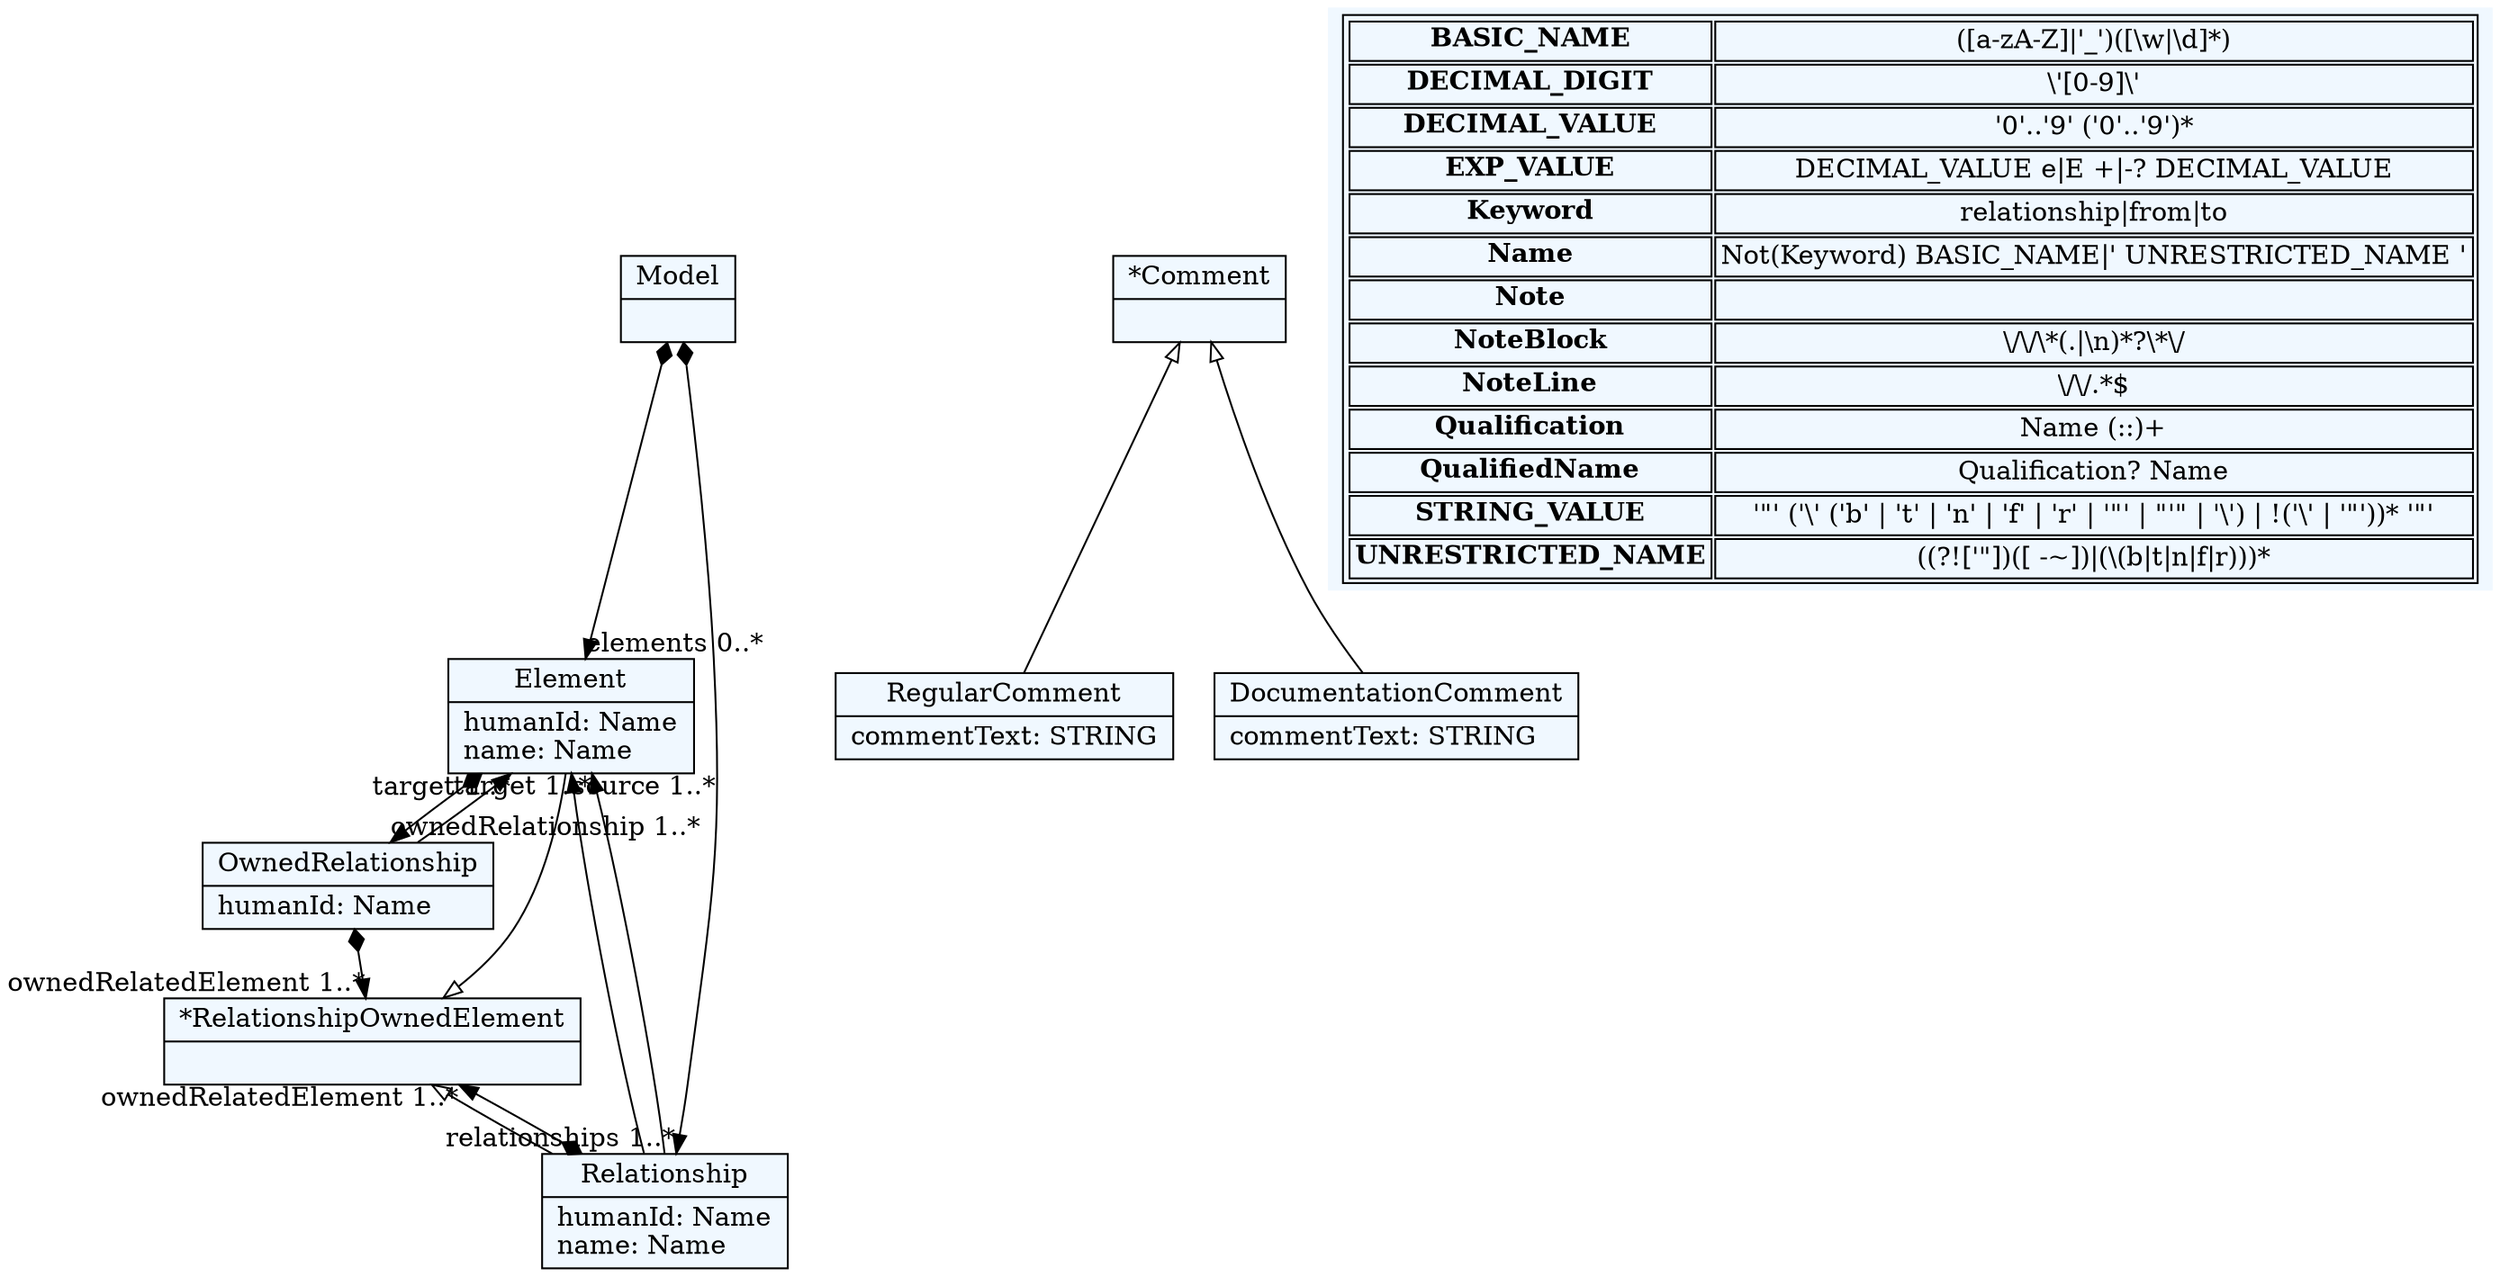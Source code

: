 
    digraph textX {
    fontname = "Bitstream Vera Sans"
    fontsize = 8
    node[
        shape=record,
        style=filled,
        fillcolor=aliceblue
    ]
    nodesep = 0.3
    edge[dir=black,arrowtail=empty]


140271266092864[ label="{Model|}"]

140271266096880[ label="{Element|humanId: Name\lname: Name\l}"]

140271266100864[ label="{Relationship|humanId: Name\lname: Name\l}"]

140271266104272[ label="{OwnedRelationship|humanId: Name\l}"]

140271266107680[ label="{*RelationshipOwnedElement|}"]

140271266111088[ label="{*Comment|}"]

140271266119424[ label="{RegularComment|commentText: STRING\l}"]

140271266123408[ label="{DocumentationComment|commentText: STRING\l}"]



140271266092864 -> 140271266096880[arrowtail=diamond, dir=both, headlabel="elements 0..*"]
140271266092864 -> 140271266100864[arrowtail=diamond, dir=both, headlabel="relationships 1..*"]
140271266096880 -> 140271266104272[arrowtail=diamond, dir=both, headlabel="ownedRelationship 1..*"]
140271266100864 -> 140271266096880[headlabel="source 1..*"]
140271266100864 -> 140271266096880[headlabel="target 1..*"]
140271266100864 -> 140271266107680[arrowtail=diamond, dir=both, headlabel="ownedRelatedElement 1..*"]
140271266104272 -> 140271266096880[headlabel="target 1..*"]
140271266104272 -> 140271266107680[arrowtail=diamond, dir=both, headlabel="ownedRelatedElement 1..*"]
140271266107680 -> 140271266096880 [dir=back]
140271266107680 -> 140271266100864 [dir=back]
140271266111088 -> 140271266119424 [dir=back]
140271266111088 -> 140271266123408 [dir=back]
match_rules [ shape=plaintext, label=< <table>
	<tr>
		<td><b>BASIC_NAME</b></td><td>([a-zA-Z]|&#x27;_&#x27;)([\w|\d]*)</td>
	</tr>
	<tr>
		<td><b>DECIMAL_DIGIT</b></td><td>\&#x27;[0-9]\&#x27;</td>
	</tr>
	<tr>
		<td><b>DECIMAL_VALUE</b></td><td>&#x27;0&#x27;..&#x27;9&#x27; (&#x27;0&#x27;..&#x27;9&#x27;)*</td>
	</tr>
	<tr>
		<td><b>EXP_VALUE</b></td><td>DECIMAL_VALUE e|E +|-? DECIMAL_VALUE</td>
	</tr>
	<tr>
		<td><b>Keyword</b></td><td>relationship|from|to</td>
	</tr>
	<tr>
		<td><b>Name</b></td><td>Not(Keyword) BASIC_NAME|&#x27; UNRESTRICTED_NAME &#x27;</td>
	</tr>
	<tr>
		<td><b>Note</b></td><td></td>
	</tr>
	<tr>
		<td><b>NoteBlock</b></td><td>\/\/\*(.|\n)*?\*\/</td>
	</tr>
	<tr>
		<td><b>NoteLine</b></td><td>\/\/.*$</td>
	</tr>
	<tr>
		<td><b>Qualification</b></td><td>Name (::)+</td>
	</tr>
	<tr>
		<td><b>QualifiedName</b></td><td>Qualification? Name</td>
	</tr>
	<tr>
		<td><b>STRING_VALUE</b></td><td>&#x27;&quot;&#x27; (&#x27;\\&#x27; (&#x27;b&#x27; | &#x27;t&#x27; | &#x27;n&#x27; | &#x27;f&#x27; | &#x27;r&#x27; | &#x27;&quot;&#x27; | &quot;&#x27;&quot; | &#x27;\\&#x27;) | !(&#x27;\\&#x27; | &#x27;&quot;&#x27;))* &#x27;&quot;&#x27;</td>
	</tr>
	<tr>
		<td><b>UNRESTRICTED_NAME</b></td><td>((?![&#x27;&quot;])([ -~])|(\\(b|t|n|f|r)))*</td>
	</tr>
</table> >]


}
